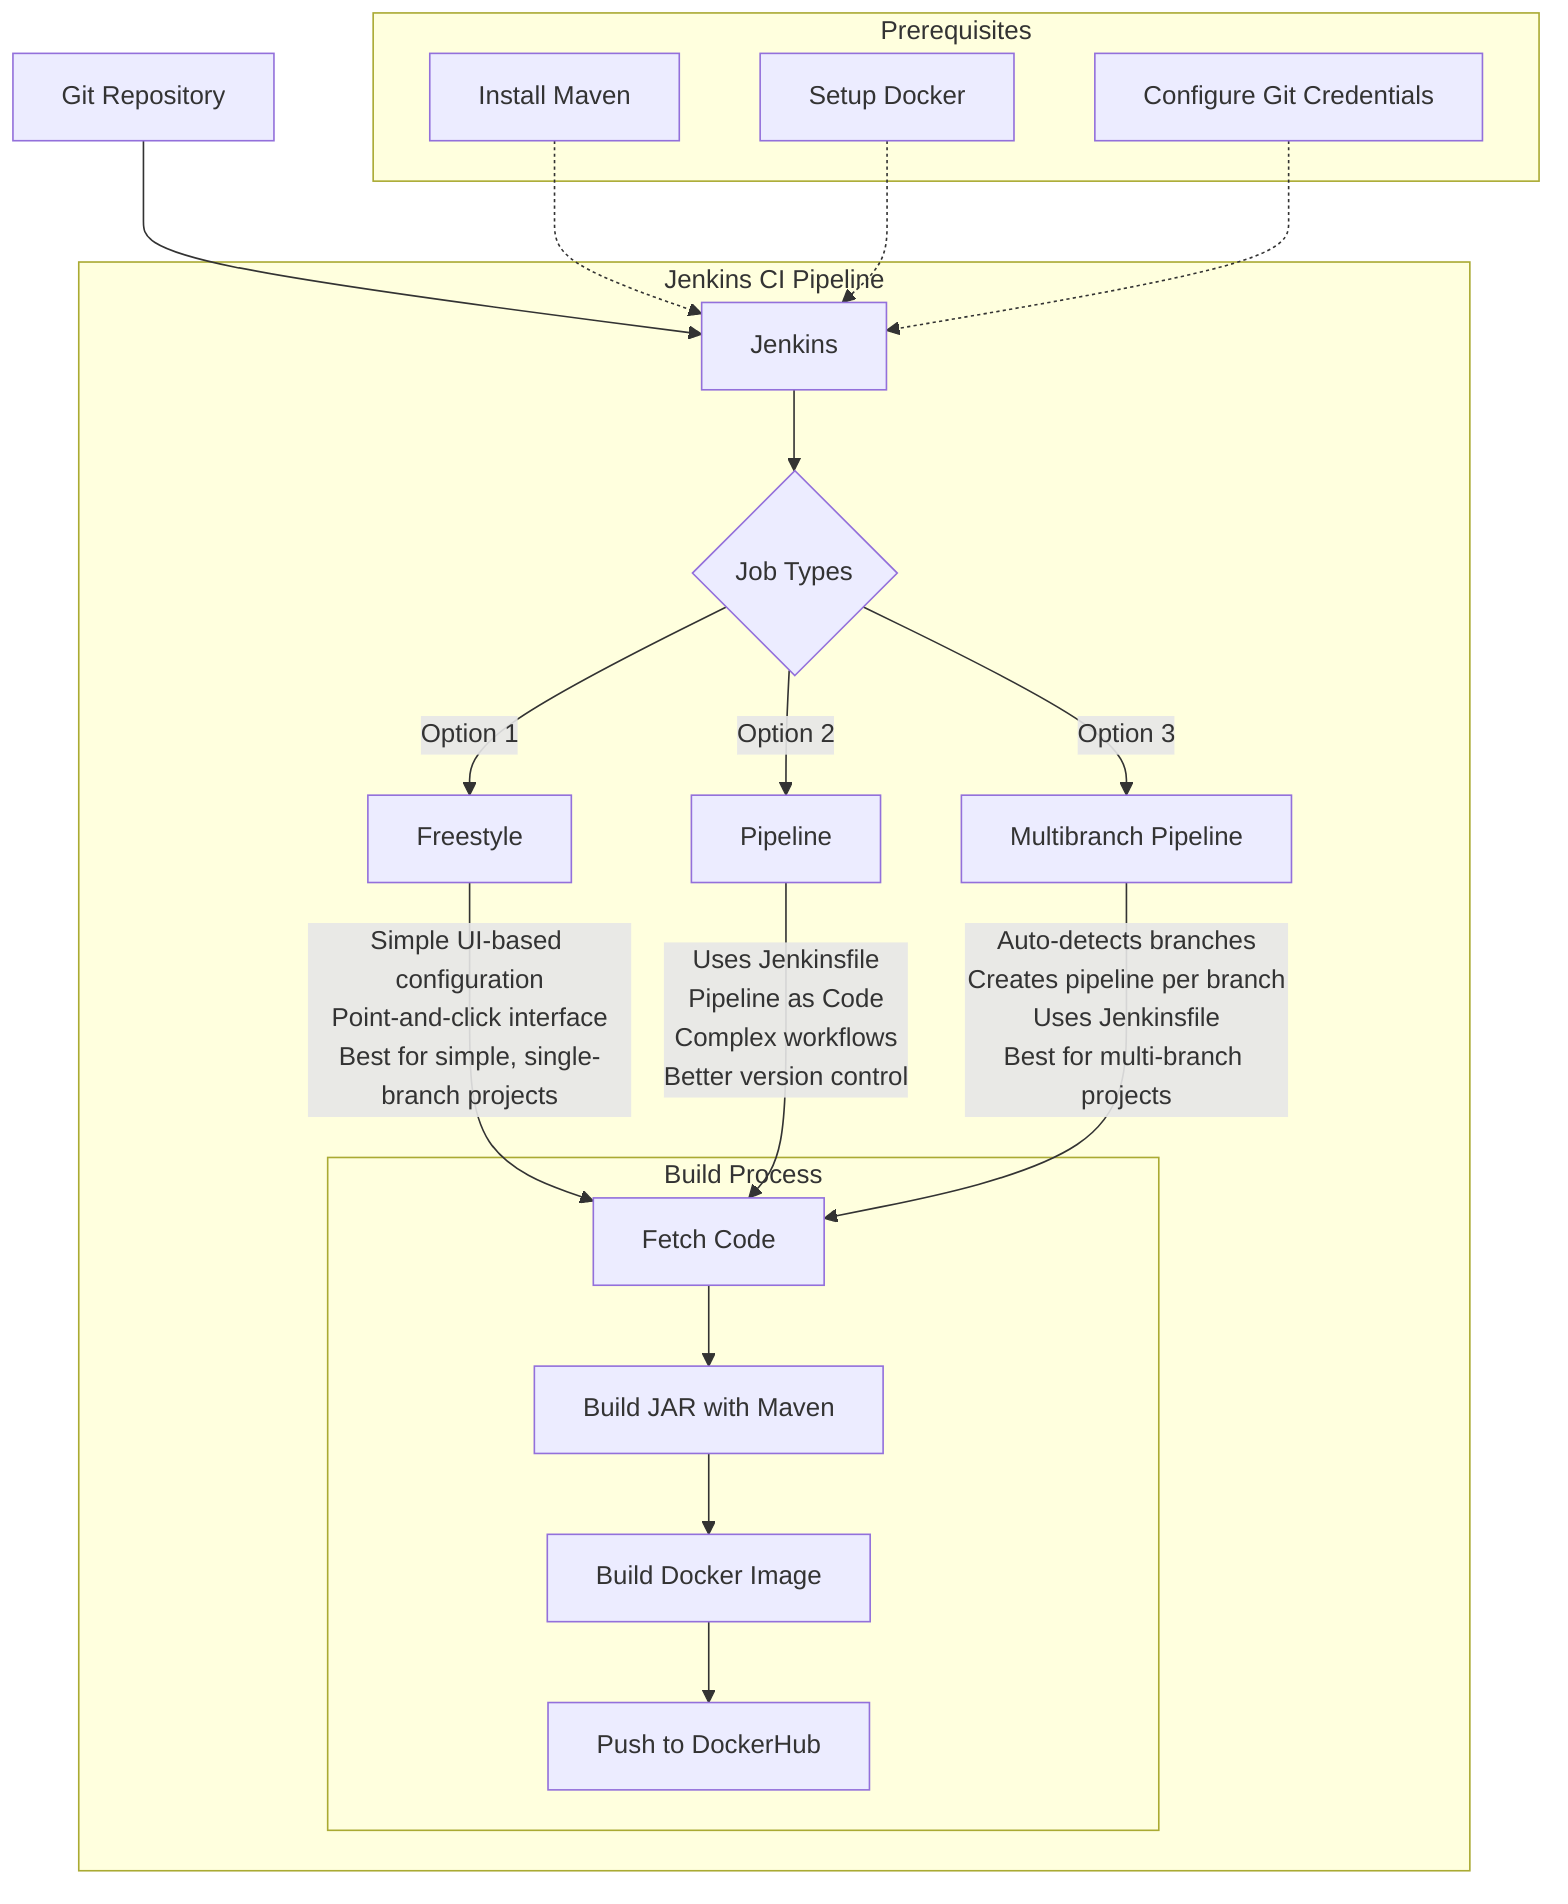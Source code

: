 graph TD
    A[Git Repository] --> B[Jenkins]
    
    subgraph Jenkins CI Pipeline
        B --> C{Job Types}
        C -->|Option 1| D[Freestyle]
        D -->|"Simple UI-based configuration<br/>Point-and-click interface<br/>Best for simple, single-branch projects"|G
        
        C -->|Option 2| E[Pipeline]
        E -->|"Uses Jenkinsfile<br/>Pipeline as Code<br/>Complex workflows<br/>Better version control"|G
        
        C -->|Option 3| F[Multibranch Pipeline]
        F -->|"Auto-detects branches<br/>Creates pipeline per branch<br/>Uses Jenkinsfile<br/>Best for multi-branch projects"|G
        
        subgraph Build Process
            G[Fetch Code]
            G --> H[Build JAR with Maven]
            H --> I[Build Docker Image]
            I --> J[Push to DockerHub]
        end
    end
    
    subgraph Prerequisites
        K[Install Maven]
        L[Setup Docker]
        M[Configure Git Credentials]
    end
    
    K & L & M -.-> B
